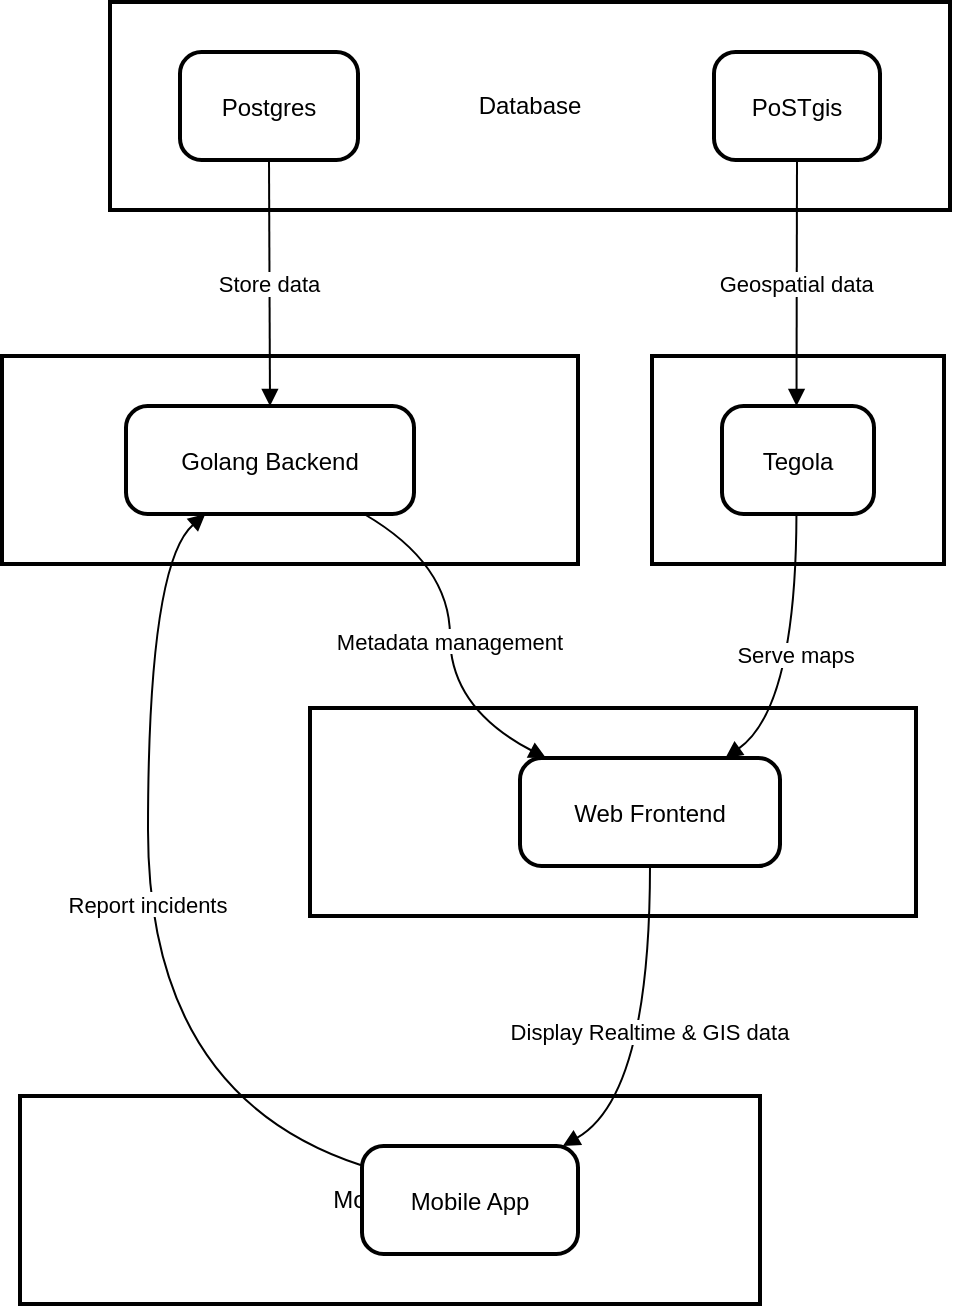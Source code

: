 <mxfile version="26.0.16">
  <diagram name="Page-1" id="nm-hTvc2p2c0J_tL1eod">
    <mxGraphModel>
      <root>
        <mxCell id="0" />
        <mxCell id="1" parent="0" />
        <mxCell id="2" value="MobileApp" style="whiteSpace=wrap;strokeWidth=2;" vertex="1" parent="1">
          <mxGeometry x="17" y="555" width="370" height="104" as="geometry" />
        </mxCell>
        <mxCell id="3" value="Frontend" style="whiteSpace=wrap;strokeWidth=2;" vertex="1" parent="1">
          <mxGeometry x="162" y="361" width="303" height="104" as="geometry" />
        </mxCell>
        <mxCell id="4" value="Backend" style="whiteSpace=wrap;strokeWidth=2;" vertex="1" parent="1">
          <mxGeometry x="8" y="185" width="288" height="104" as="geometry" />
        </mxCell>
        <mxCell id="5" value="GeoServer" style="whiteSpace=wrap;strokeWidth=2;" vertex="1" parent="1">
          <mxGeometry x="333" y="185" width="146" height="104" as="geometry" />
        </mxCell>
        <mxCell id="6" value="Database" style="whiteSpace=wrap;strokeWidth=2;" vertex="1" parent="1">
          <mxGeometry x="62" y="8" width="420" height="104" as="geometry" />
        </mxCell>
        <mxCell id="7" value="Postgres" style="rounded=1;arcSize=20;strokeWidth=2" vertex="1" parent="1">
          <mxGeometry x="97" y="33" width="89" height="54" as="geometry" />
        </mxCell>
        <mxCell id="8" value="PoSTgis" style="rounded=1;arcSize=20;strokeWidth=2" vertex="1" parent="1">
          <mxGeometry x="364" y="33" width="83" height="54" as="geometry" />
        </mxCell>
        <mxCell id="9" value="Tegola" style="rounded=1;arcSize=20;strokeWidth=2" vertex="1" parent="1">
          <mxGeometry x="368" y="210" width="76" height="54" as="geometry" />
        </mxCell>
        <mxCell id="10" value="Golang Backend" style="rounded=1;arcSize=20;strokeWidth=2" vertex="1" parent="1">
          <mxGeometry x="70" y="210" width="144" height="54" as="geometry" />
        </mxCell>
        <mxCell id="11" value="Web Frontend" style="rounded=1;arcSize=20;strokeWidth=2" vertex="1" parent="1">
          <mxGeometry x="267" y="386" width="130" height="54" as="geometry" />
        </mxCell>
        <mxCell id="12" value="Mobile App" style="rounded=1;arcSize=20;strokeWidth=2" vertex="1" parent="1">
          <mxGeometry x="188" y="580" width="108" height="54" as="geometry" />
        </mxCell>
        <mxCell id="13" value="Store data" style="curved=1;startArrow=none;endArrow=block;exitX=0.5;exitY=1;entryX=0.5;entryY=-0.01;" edge="1" parent="1" source="7" target="10">
          <mxGeometry relative="1" as="geometry">
            <Array as="points" />
          </mxGeometry>
        </mxCell>
        <mxCell id="14" value="Geospatial data" style="curved=1;startArrow=none;endArrow=block;exitX=0.5;exitY=1;entryX=0.49;entryY=-0.01;" edge="1" parent="1" source="8" target="9">
          <mxGeometry relative="1" as="geometry">
            <Array as="points" />
          </mxGeometry>
        </mxCell>
        <mxCell id="15" value="Metadata management" style="curved=1;startArrow=none;endArrow=block;exitX=0.82;exitY=0.99;entryX=0.1;entryY=0;" edge="1" parent="1" source="10" target="11">
          <mxGeometry relative="1" as="geometry">
            <Array as="points">
              <mxPoint x="232" y="289" />
              <mxPoint x="232" y="361" />
            </Array>
          </mxGeometry>
        </mxCell>
        <mxCell id="16" value="Serve maps" style="curved=1;startArrow=none;endArrow=block;exitX=0.49;exitY=0.99;entryX=0.79;entryY=0;" edge="1" parent="1" source="9" target="11">
          <mxGeometry relative="1" as="geometry">
            <Array as="points">
              <mxPoint x="405" y="361" />
            </Array>
          </mxGeometry>
        </mxCell>
        <mxCell id="17" value="Display Realtime &amp; GIS data" style="curved=1;startArrow=none;endArrow=block;exitX=0.5;exitY=1;entryX=0.93;entryY=0;" edge="1" parent="1" source="11" target="12">
          <mxGeometry relative="1" as="geometry">
            <Array as="points">
              <mxPoint x="332" y="555" />
            </Array>
          </mxGeometry>
        </mxCell>
        <mxCell id="18" value="Report incidents" style="curved=1;startArrow=none;endArrow=block;exitX=0;exitY=0.18;entryX=0.28;entryY=0.99;" edge="1" parent="1" source="12" target="10">
          <mxGeometry relative="1" as="geometry">
            <Array as="points">
              <mxPoint x="81" y="555" />
              <mxPoint x="81" y="289" />
            </Array>
          </mxGeometry>
        </mxCell>
      </root>
    </mxGraphModel>
  </diagram>
</mxfile>

